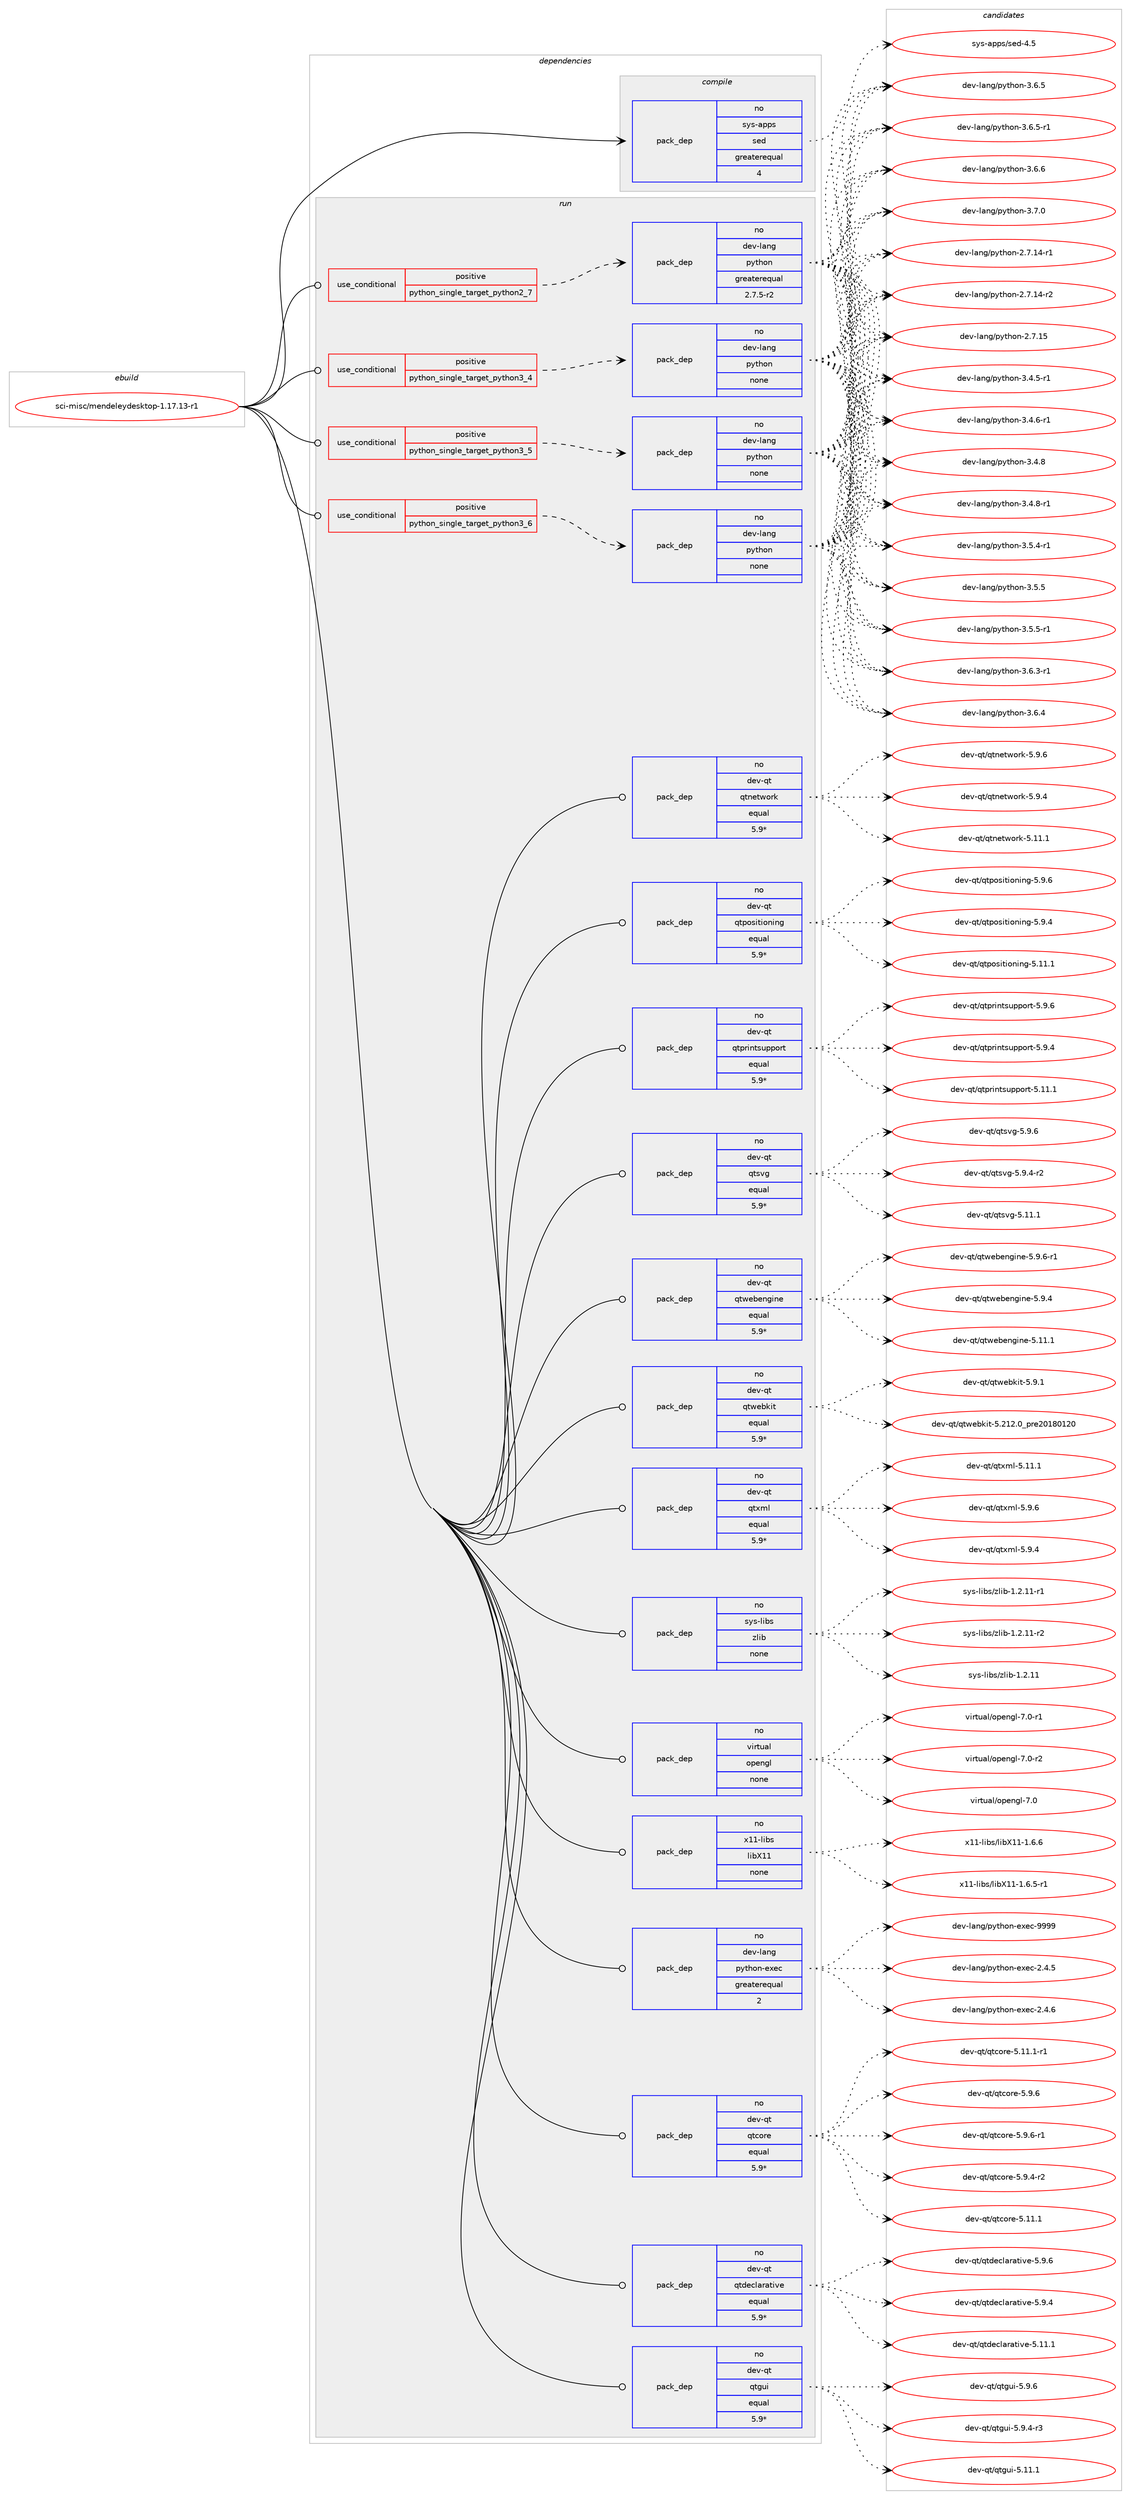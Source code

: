 digraph prolog {

# *************
# Graph options
# *************

newrank=true;
concentrate=true;
compound=true;
graph [rankdir=LR,fontname=Helvetica,fontsize=10,ranksep=1.5];#, ranksep=2.5, nodesep=0.2];
edge  [arrowhead=vee];
node  [fontname=Helvetica,fontsize=10];

# **********
# The ebuild
# **********

subgraph cluster_leftcol {
color=gray;
rank=same;
label=<<i>ebuild</i>>;
id [label="sci-misc/mendeleydesktop-1.17.13-r1", color=red, width=4, href="../sci-misc/mendeleydesktop-1.17.13-r1.svg"];
}

# ****************
# The dependencies
# ****************

subgraph cluster_midcol {
color=gray;
label=<<i>dependencies</i>>;
subgraph cluster_compile {
fillcolor="#eeeeee";
style=filled;
label=<<i>compile</i>>;
subgraph pack10387 {
dependency15198 [label=<<TABLE BORDER="0" CELLBORDER="1" CELLSPACING="0" CELLPADDING="4" WIDTH="220"><TR><TD ROWSPAN="6" CELLPADDING="30">pack_dep</TD></TR><TR><TD WIDTH="110">no</TD></TR><TR><TD>sys-apps</TD></TR><TR><TD>sed</TD></TR><TR><TD>greaterequal</TD></TR><TR><TD>4</TD></TR></TABLE>>, shape=none, color=blue];
}
id:e -> dependency15198:w [weight=20,style="solid",arrowhead="vee"];
}
subgraph cluster_compileandrun {
fillcolor="#eeeeee";
style=filled;
label=<<i>compile and run</i>>;
}
subgraph cluster_run {
fillcolor="#eeeeee";
style=filled;
label=<<i>run</i>>;
subgraph cond4554 {
dependency15199 [label=<<TABLE BORDER="0" CELLBORDER="1" CELLSPACING="0" CELLPADDING="4"><TR><TD ROWSPAN="3" CELLPADDING="10">use_conditional</TD></TR><TR><TD>positive</TD></TR><TR><TD>python_single_target_python2_7</TD></TR></TABLE>>, shape=none, color=red];
subgraph pack10388 {
dependency15200 [label=<<TABLE BORDER="0" CELLBORDER="1" CELLSPACING="0" CELLPADDING="4" WIDTH="220"><TR><TD ROWSPAN="6" CELLPADDING="30">pack_dep</TD></TR><TR><TD WIDTH="110">no</TD></TR><TR><TD>dev-lang</TD></TR><TR><TD>python</TD></TR><TR><TD>greaterequal</TD></TR><TR><TD>2.7.5-r2</TD></TR></TABLE>>, shape=none, color=blue];
}
dependency15199:e -> dependency15200:w [weight=20,style="dashed",arrowhead="vee"];
}
id:e -> dependency15199:w [weight=20,style="solid",arrowhead="odot"];
subgraph cond4555 {
dependency15201 [label=<<TABLE BORDER="0" CELLBORDER="1" CELLSPACING="0" CELLPADDING="4"><TR><TD ROWSPAN="3" CELLPADDING="10">use_conditional</TD></TR><TR><TD>positive</TD></TR><TR><TD>python_single_target_python3_4</TD></TR></TABLE>>, shape=none, color=red];
subgraph pack10389 {
dependency15202 [label=<<TABLE BORDER="0" CELLBORDER="1" CELLSPACING="0" CELLPADDING="4" WIDTH="220"><TR><TD ROWSPAN="6" CELLPADDING="30">pack_dep</TD></TR><TR><TD WIDTH="110">no</TD></TR><TR><TD>dev-lang</TD></TR><TR><TD>python</TD></TR><TR><TD>none</TD></TR><TR><TD></TD></TR></TABLE>>, shape=none, color=blue];
}
dependency15201:e -> dependency15202:w [weight=20,style="dashed",arrowhead="vee"];
}
id:e -> dependency15201:w [weight=20,style="solid",arrowhead="odot"];
subgraph cond4556 {
dependency15203 [label=<<TABLE BORDER="0" CELLBORDER="1" CELLSPACING="0" CELLPADDING="4"><TR><TD ROWSPAN="3" CELLPADDING="10">use_conditional</TD></TR><TR><TD>positive</TD></TR><TR><TD>python_single_target_python3_5</TD></TR></TABLE>>, shape=none, color=red];
subgraph pack10390 {
dependency15204 [label=<<TABLE BORDER="0" CELLBORDER="1" CELLSPACING="0" CELLPADDING="4" WIDTH="220"><TR><TD ROWSPAN="6" CELLPADDING="30">pack_dep</TD></TR><TR><TD WIDTH="110">no</TD></TR><TR><TD>dev-lang</TD></TR><TR><TD>python</TD></TR><TR><TD>none</TD></TR><TR><TD></TD></TR></TABLE>>, shape=none, color=blue];
}
dependency15203:e -> dependency15204:w [weight=20,style="dashed",arrowhead="vee"];
}
id:e -> dependency15203:w [weight=20,style="solid",arrowhead="odot"];
subgraph cond4557 {
dependency15205 [label=<<TABLE BORDER="0" CELLBORDER="1" CELLSPACING="0" CELLPADDING="4"><TR><TD ROWSPAN="3" CELLPADDING="10">use_conditional</TD></TR><TR><TD>positive</TD></TR><TR><TD>python_single_target_python3_6</TD></TR></TABLE>>, shape=none, color=red];
subgraph pack10391 {
dependency15206 [label=<<TABLE BORDER="0" CELLBORDER="1" CELLSPACING="0" CELLPADDING="4" WIDTH="220"><TR><TD ROWSPAN="6" CELLPADDING="30">pack_dep</TD></TR><TR><TD WIDTH="110">no</TD></TR><TR><TD>dev-lang</TD></TR><TR><TD>python</TD></TR><TR><TD>none</TD></TR><TR><TD></TD></TR></TABLE>>, shape=none, color=blue];
}
dependency15205:e -> dependency15206:w [weight=20,style="dashed",arrowhead="vee"];
}
id:e -> dependency15205:w [weight=20,style="solid",arrowhead="odot"];
subgraph pack10392 {
dependency15207 [label=<<TABLE BORDER="0" CELLBORDER="1" CELLSPACING="0" CELLPADDING="4" WIDTH="220"><TR><TD ROWSPAN="6" CELLPADDING="30">pack_dep</TD></TR><TR><TD WIDTH="110">no</TD></TR><TR><TD>dev-lang</TD></TR><TR><TD>python-exec</TD></TR><TR><TD>greaterequal</TD></TR><TR><TD>2</TD></TR></TABLE>>, shape=none, color=blue];
}
id:e -> dependency15207:w [weight=20,style="solid",arrowhead="odot"];
subgraph pack10393 {
dependency15208 [label=<<TABLE BORDER="0" CELLBORDER="1" CELLSPACING="0" CELLPADDING="4" WIDTH="220"><TR><TD ROWSPAN="6" CELLPADDING="30">pack_dep</TD></TR><TR><TD WIDTH="110">no</TD></TR><TR><TD>dev-qt</TD></TR><TR><TD>qtcore</TD></TR><TR><TD>equal</TD></TR><TR><TD>5.9*</TD></TR></TABLE>>, shape=none, color=blue];
}
id:e -> dependency15208:w [weight=20,style="solid",arrowhead="odot"];
subgraph pack10394 {
dependency15209 [label=<<TABLE BORDER="0" CELLBORDER="1" CELLSPACING="0" CELLPADDING="4" WIDTH="220"><TR><TD ROWSPAN="6" CELLPADDING="30">pack_dep</TD></TR><TR><TD WIDTH="110">no</TD></TR><TR><TD>dev-qt</TD></TR><TR><TD>qtdeclarative</TD></TR><TR><TD>equal</TD></TR><TR><TD>5.9*</TD></TR></TABLE>>, shape=none, color=blue];
}
id:e -> dependency15209:w [weight=20,style="solid",arrowhead="odot"];
subgraph pack10395 {
dependency15210 [label=<<TABLE BORDER="0" CELLBORDER="1" CELLSPACING="0" CELLPADDING="4" WIDTH="220"><TR><TD ROWSPAN="6" CELLPADDING="30">pack_dep</TD></TR><TR><TD WIDTH="110">no</TD></TR><TR><TD>dev-qt</TD></TR><TR><TD>qtgui</TD></TR><TR><TD>equal</TD></TR><TR><TD>5.9*</TD></TR></TABLE>>, shape=none, color=blue];
}
id:e -> dependency15210:w [weight=20,style="solid",arrowhead="odot"];
subgraph pack10396 {
dependency15211 [label=<<TABLE BORDER="0" CELLBORDER="1" CELLSPACING="0" CELLPADDING="4" WIDTH="220"><TR><TD ROWSPAN="6" CELLPADDING="30">pack_dep</TD></TR><TR><TD WIDTH="110">no</TD></TR><TR><TD>dev-qt</TD></TR><TR><TD>qtnetwork</TD></TR><TR><TD>equal</TD></TR><TR><TD>5.9*</TD></TR></TABLE>>, shape=none, color=blue];
}
id:e -> dependency15211:w [weight=20,style="solid",arrowhead="odot"];
subgraph pack10397 {
dependency15212 [label=<<TABLE BORDER="0" CELLBORDER="1" CELLSPACING="0" CELLPADDING="4" WIDTH="220"><TR><TD ROWSPAN="6" CELLPADDING="30">pack_dep</TD></TR><TR><TD WIDTH="110">no</TD></TR><TR><TD>dev-qt</TD></TR><TR><TD>qtpositioning</TD></TR><TR><TD>equal</TD></TR><TR><TD>5.9*</TD></TR></TABLE>>, shape=none, color=blue];
}
id:e -> dependency15212:w [weight=20,style="solid",arrowhead="odot"];
subgraph pack10398 {
dependency15213 [label=<<TABLE BORDER="0" CELLBORDER="1" CELLSPACING="0" CELLPADDING="4" WIDTH="220"><TR><TD ROWSPAN="6" CELLPADDING="30">pack_dep</TD></TR><TR><TD WIDTH="110">no</TD></TR><TR><TD>dev-qt</TD></TR><TR><TD>qtprintsupport</TD></TR><TR><TD>equal</TD></TR><TR><TD>5.9*</TD></TR></TABLE>>, shape=none, color=blue];
}
id:e -> dependency15213:w [weight=20,style="solid",arrowhead="odot"];
subgraph pack10399 {
dependency15214 [label=<<TABLE BORDER="0" CELLBORDER="1" CELLSPACING="0" CELLPADDING="4" WIDTH="220"><TR><TD ROWSPAN="6" CELLPADDING="30">pack_dep</TD></TR><TR><TD WIDTH="110">no</TD></TR><TR><TD>dev-qt</TD></TR><TR><TD>qtsvg</TD></TR><TR><TD>equal</TD></TR><TR><TD>5.9*</TD></TR></TABLE>>, shape=none, color=blue];
}
id:e -> dependency15214:w [weight=20,style="solid",arrowhead="odot"];
subgraph pack10400 {
dependency15215 [label=<<TABLE BORDER="0" CELLBORDER="1" CELLSPACING="0" CELLPADDING="4" WIDTH="220"><TR><TD ROWSPAN="6" CELLPADDING="30">pack_dep</TD></TR><TR><TD WIDTH="110">no</TD></TR><TR><TD>dev-qt</TD></TR><TR><TD>qtwebengine</TD></TR><TR><TD>equal</TD></TR><TR><TD>5.9*</TD></TR></TABLE>>, shape=none, color=blue];
}
id:e -> dependency15215:w [weight=20,style="solid",arrowhead="odot"];
subgraph pack10401 {
dependency15216 [label=<<TABLE BORDER="0" CELLBORDER="1" CELLSPACING="0" CELLPADDING="4" WIDTH="220"><TR><TD ROWSPAN="6" CELLPADDING="30">pack_dep</TD></TR><TR><TD WIDTH="110">no</TD></TR><TR><TD>dev-qt</TD></TR><TR><TD>qtwebkit</TD></TR><TR><TD>equal</TD></TR><TR><TD>5.9*</TD></TR></TABLE>>, shape=none, color=blue];
}
id:e -> dependency15216:w [weight=20,style="solid",arrowhead="odot"];
subgraph pack10402 {
dependency15217 [label=<<TABLE BORDER="0" CELLBORDER="1" CELLSPACING="0" CELLPADDING="4" WIDTH="220"><TR><TD ROWSPAN="6" CELLPADDING="30">pack_dep</TD></TR><TR><TD WIDTH="110">no</TD></TR><TR><TD>dev-qt</TD></TR><TR><TD>qtxml</TD></TR><TR><TD>equal</TD></TR><TR><TD>5.9*</TD></TR></TABLE>>, shape=none, color=blue];
}
id:e -> dependency15217:w [weight=20,style="solid",arrowhead="odot"];
subgraph pack10403 {
dependency15218 [label=<<TABLE BORDER="0" CELLBORDER="1" CELLSPACING="0" CELLPADDING="4" WIDTH="220"><TR><TD ROWSPAN="6" CELLPADDING="30">pack_dep</TD></TR><TR><TD WIDTH="110">no</TD></TR><TR><TD>sys-libs</TD></TR><TR><TD>zlib</TD></TR><TR><TD>none</TD></TR><TR><TD></TD></TR></TABLE>>, shape=none, color=blue];
}
id:e -> dependency15218:w [weight=20,style="solid",arrowhead="odot"];
subgraph pack10404 {
dependency15219 [label=<<TABLE BORDER="0" CELLBORDER="1" CELLSPACING="0" CELLPADDING="4" WIDTH="220"><TR><TD ROWSPAN="6" CELLPADDING="30">pack_dep</TD></TR><TR><TD WIDTH="110">no</TD></TR><TR><TD>virtual</TD></TR><TR><TD>opengl</TD></TR><TR><TD>none</TD></TR><TR><TD></TD></TR></TABLE>>, shape=none, color=blue];
}
id:e -> dependency15219:w [weight=20,style="solid",arrowhead="odot"];
subgraph pack10405 {
dependency15220 [label=<<TABLE BORDER="0" CELLBORDER="1" CELLSPACING="0" CELLPADDING="4" WIDTH="220"><TR><TD ROWSPAN="6" CELLPADDING="30">pack_dep</TD></TR><TR><TD WIDTH="110">no</TD></TR><TR><TD>x11-libs</TD></TR><TR><TD>libX11</TD></TR><TR><TD>none</TD></TR><TR><TD></TD></TR></TABLE>>, shape=none, color=blue];
}
id:e -> dependency15220:w [weight=20,style="solid",arrowhead="odot"];
}
}

# **************
# The candidates
# **************

subgraph cluster_choices {
rank=same;
color=gray;
label=<<i>candidates</i>>;

subgraph choice10387 {
color=black;
nodesep=1;
choice11512111545971121121154711510110045524653 [label="sys-apps/sed-4.5", color=red, width=4,href="../sys-apps/sed-4.5.svg"];
dependency15198:e -> choice11512111545971121121154711510110045524653:w [style=dotted,weight="100"];
}
subgraph choice10388 {
color=black;
nodesep=1;
choice100101118451089711010347112121116104111110455046554649524511449 [label="dev-lang/python-2.7.14-r1", color=red, width=4,href="../dev-lang/python-2.7.14-r1.svg"];
choice100101118451089711010347112121116104111110455046554649524511450 [label="dev-lang/python-2.7.14-r2", color=red, width=4,href="../dev-lang/python-2.7.14-r2.svg"];
choice10010111845108971101034711212111610411111045504655464953 [label="dev-lang/python-2.7.15", color=red, width=4,href="../dev-lang/python-2.7.15.svg"];
choice1001011184510897110103471121211161041111104551465246534511449 [label="dev-lang/python-3.4.5-r1", color=red, width=4,href="../dev-lang/python-3.4.5-r1.svg"];
choice1001011184510897110103471121211161041111104551465246544511449 [label="dev-lang/python-3.4.6-r1", color=red, width=4,href="../dev-lang/python-3.4.6-r1.svg"];
choice100101118451089711010347112121116104111110455146524656 [label="dev-lang/python-3.4.8", color=red, width=4,href="../dev-lang/python-3.4.8.svg"];
choice1001011184510897110103471121211161041111104551465246564511449 [label="dev-lang/python-3.4.8-r1", color=red, width=4,href="../dev-lang/python-3.4.8-r1.svg"];
choice1001011184510897110103471121211161041111104551465346524511449 [label="dev-lang/python-3.5.4-r1", color=red, width=4,href="../dev-lang/python-3.5.4-r1.svg"];
choice100101118451089711010347112121116104111110455146534653 [label="dev-lang/python-3.5.5", color=red, width=4,href="../dev-lang/python-3.5.5.svg"];
choice1001011184510897110103471121211161041111104551465346534511449 [label="dev-lang/python-3.5.5-r1", color=red, width=4,href="../dev-lang/python-3.5.5-r1.svg"];
choice1001011184510897110103471121211161041111104551465446514511449 [label="dev-lang/python-3.6.3-r1", color=red, width=4,href="../dev-lang/python-3.6.3-r1.svg"];
choice100101118451089711010347112121116104111110455146544652 [label="dev-lang/python-3.6.4", color=red, width=4,href="../dev-lang/python-3.6.4.svg"];
choice100101118451089711010347112121116104111110455146544653 [label="dev-lang/python-3.6.5", color=red, width=4,href="../dev-lang/python-3.6.5.svg"];
choice1001011184510897110103471121211161041111104551465446534511449 [label="dev-lang/python-3.6.5-r1", color=red, width=4,href="../dev-lang/python-3.6.5-r1.svg"];
choice100101118451089711010347112121116104111110455146544654 [label="dev-lang/python-3.6.6", color=red, width=4,href="../dev-lang/python-3.6.6.svg"];
choice100101118451089711010347112121116104111110455146554648 [label="dev-lang/python-3.7.0", color=red, width=4,href="../dev-lang/python-3.7.0.svg"];
dependency15200:e -> choice100101118451089711010347112121116104111110455046554649524511449:w [style=dotted,weight="100"];
dependency15200:e -> choice100101118451089711010347112121116104111110455046554649524511450:w [style=dotted,weight="100"];
dependency15200:e -> choice10010111845108971101034711212111610411111045504655464953:w [style=dotted,weight="100"];
dependency15200:e -> choice1001011184510897110103471121211161041111104551465246534511449:w [style=dotted,weight="100"];
dependency15200:e -> choice1001011184510897110103471121211161041111104551465246544511449:w [style=dotted,weight="100"];
dependency15200:e -> choice100101118451089711010347112121116104111110455146524656:w [style=dotted,weight="100"];
dependency15200:e -> choice1001011184510897110103471121211161041111104551465246564511449:w [style=dotted,weight="100"];
dependency15200:e -> choice1001011184510897110103471121211161041111104551465346524511449:w [style=dotted,weight="100"];
dependency15200:e -> choice100101118451089711010347112121116104111110455146534653:w [style=dotted,weight="100"];
dependency15200:e -> choice1001011184510897110103471121211161041111104551465346534511449:w [style=dotted,weight="100"];
dependency15200:e -> choice1001011184510897110103471121211161041111104551465446514511449:w [style=dotted,weight="100"];
dependency15200:e -> choice100101118451089711010347112121116104111110455146544652:w [style=dotted,weight="100"];
dependency15200:e -> choice100101118451089711010347112121116104111110455146544653:w [style=dotted,weight="100"];
dependency15200:e -> choice1001011184510897110103471121211161041111104551465446534511449:w [style=dotted,weight="100"];
dependency15200:e -> choice100101118451089711010347112121116104111110455146544654:w [style=dotted,weight="100"];
dependency15200:e -> choice100101118451089711010347112121116104111110455146554648:w [style=dotted,weight="100"];
}
subgraph choice10389 {
color=black;
nodesep=1;
choice100101118451089711010347112121116104111110455046554649524511449 [label="dev-lang/python-2.7.14-r1", color=red, width=4,href="../dev-lang/python-2.7.14-r1.svg"];
choice100101118451089711010347112121116104111110455046554649524511450 [label="dev-lang/python-2.7.14-r2", color=red, width=4,href="../dev-lang/python-2.7.14-r2.svg"];
choice10010111845108971101034711212111610411111045504655464953 [label="dev-lang/python-2.7.15", color=red, width=4,href="../dev-lang/python-2.7.15.svg"];
choice1001011184510897110103471121211161041111104551465246534511449 [label="dev-lang/python-3.4.5-r1", color=red, width=4,href="../dev-lang/python-3.4.5-r1.svg"];
choice1001011184510897110103471121211161041111104551465246544511449 [label="dev-lang/python-3.4.6-r1", color=red, width=4,href="../dev-lang/python-3.4.6-r1.svg"];
choice100101118451089711010347112121116104111110455146524656 [label="dev-lang/python-3.4.8", color=red, width=4,href="../dev-lang/python-3.4.8.svg"];
choice1001011184510897110103471121211161041111104551465246564511449 [label="dev-lang/python-3.4.8-r1", color=red, width=4,href="../dev-lang/python-3.4.8-r1.svg"];
choice1001011184510897110103471121211161041111104551465346524511449 [label="dev-lang/python-3.5.4-r1", color=red, width=4,href="../dev-lang/python-3.5.4-r1.svg"];
choice100101118451089711010347112121116104111110455146534653 [label="dev-lang/python-3.5.5", color=red, width=4,href="../dev-lang/python-3.5.5.svg"];
choice1001011184510897110103471121211161041111104551465346534511449 [label="dev-lang/python-3.5.5-r1", color=red, width=4,href="../dev-lang/python-3.5.5-r1.svg"];
choice1001011184510897110103471121211161041111104551465446514511449 [label="dev-lang/python-3.6.3-r1", color=red, width=4,href="../dev-lang/python-3.6.3-r1.svg"];
choice100101118451089711010347112121116104111110455146544652 [label="dev-lang/python-3.6.4", color=red, width=4,href="../dev-lang/python-3.6.4.svg"];
choice100101118451089711010347112121116104111110455146544653 [label="dev-lang/python-3.6.5", color=red, width=4,href="../dev-lang/python-3.6.5.svg"];
choice1001011184510897110103471121211161041111104551465446534511449 [label="dev-lang/python-3.6.5-r1", color=red, width=4,href="../dev-lang/python-3.6.5-r1.svg"];
choice100101118451089711010347112121116104111110455146544654 [label="dev-lang/python-3.6.6", color=red, width=4,href="../dev-lang/python-3.6.6.svg"];
choice100101118451089711010347112121116104111110455146554648 [label="dev-lang/python-3.7.0", color=red, width=4,href="../dev-lang/python-3.7.0.svg"];
dependency15202:e -> choice100101118451089711010347112121116104111110455046554649524511449:w [style=dotted,weight="100"];
dependency15202:e -> choice100101118451089711010347112121116104111110455046554649524511450:w [style=dotted,weight="100"];
dependency15202:e -> choice10010111845108971101034711212111610411111045504655464953:w [style=dotted,weight="100"];
dependency15202:e -> choice1001011184510897110103471121211161041111104551465246534511449:w [style=dotted,weight="100"];
dependency15202:e -> choice1001011184510897110103471121211161041111104551465246544511449:w [style=dotted,weight="100"];
dependency15202:e -> choice100101118451089711010347112121116104111110455146524656:w [style=dotted,weight="100"];
dependency15202:e -> choice1001011184510897110103471121211161041111104551465246564511449:w [style=dotted,weight="100"];
dependency15202:e -> choice1001011184510897110103471121211161041111104551465346524511449:w [style=dotted,weight="100"];
dependency15202:e -> choice100101118451089711010347112121116104111110455146534653:w [style=dotted,weight="100"];
dependency15202:e -> choice1001011184510897110103471121211161041111104551465346534511449:w [style=dotted,weight="100"];
dependency15202:e -> choice1001011184510897110103471121211161041111104551465446514511449:w [style=dotted,weight="100"];
dependency15202:e -> choice100101118451089711010347112121116104111110455146544652:w [style=dotted,weight="100"];
dependency15202:e -> choice100101118451089711010347112121116104111110455146544653:w [style=dotted,weight="100"];
dependency15202:e -> choice1001011184510897110103471121211161041111104551465446534511449:w [style=dotted,weight="100"];
dependency15202:e -> choice100101118451089711010347112121116104111110455146544654:w [style=dotted,weight="100"];
dependency15202:e -> choice100101118451089711010347112121116104111110455146554648:w [style=dotted,weight="100"];
}
subgraph choice10390 {
color=black;
nodesep=1;
choice100101118451089711010347112121116104111110455046554649524511449 [label="dev-lang/python-2.7.14-r1", color=red, width=4,href="../dev-lang/python-2.7.14-r1.svg"];
choice100101118451089711010347112121116104111110455046554649524511450 [label="dev-lang/python-2.7.14-r2", color=red, width=4,href="../dev-lang/python-2.7.14-r2.svg"];
choice10010111845108971101034711212111610411111045504655464953 [label="dev-lang/python-2.7.15", color=red, width=4,href="../dev-lang/python-2.7.15.svg"];
choice1001011184510897110103471121211161041111104551465246534511449 [label="dev-lang/python-3.4.5-r1", color=red, width=4,href="../dev-lang/python-3.4.5-r1.svg"];
choice1001011184510897110103471121211161041111104551465246544511449 [label="dev-lang/python-3.4.6-r1", color=red, width=4,href="../dev-lang/python-3.4.6-r1.svg"];
choice100101118451089711010347112121116104111110455146524656 [label="dev-lang/python-3.4.8", color=red, width=4,href="../dev-lang/python-3.4.8.svg"];
choice1001011184510897110103471121211161041111104551465246564511449 [label="dev-lang/python-3.4.8-r1", color=red, width=4,href="../dev-lang/python-3.4.8-r1.svg"];
choice1001011184510897110103471121211161041111104551465346524511449 [label="dev-lang/python-3.5.4-r1", color=red, width=4,href="../dev-lang/python-3.5.4-r1.svg"];
choice100101118451089711010347112121116104111110455146534653 [label="dev-lang/python-3.5.5", color=red, width=4,href="../dev-lang/python-3.5.5.svg"];
choice1001011184510897110103471121211161041111104551465346534511449 [label="dev-lang/python-3.5.5-r1", color=red, width=4,href="../dev-lang/python-3.5.5-r1.svg"];
choice1001011184510897110103471121211161041111104551465446514511449 [label="dev-lang/python-3.6.3-r1", color=red, width=4,href="../dev-lang/python-3.6.3-r1.svg"];
choice100101118451089711010347112121116104111110455146544652 [label="dev-lang/python-3.6.4", color=red, width=4,href="../dev-lang/python-3.6.4.svg"];
choice100101118451089711010347112121116104111110455146544653 [label="dev-lang/python-3.6.5", color=red, width=4,href="../dev-lang/python-3.6.5.svg"];
choice1001011184510897110103471121211161041111104551465446534511449 [label="dev-lang/python-3.6.5-r1", color=red, width=4,href="../dev-lang/python-3.6.5-r1.svg"];
choice100101118451089711010347112121116104111110455146544654 [label="dev-lang/python-3.6.6", color=red, width=4,href="../dev-lang/python-3.6.6.svg"];
choice100101118451089711010347112121116104111110455146554648 [label="dev-lang/python-3.7.0", color=red, width=4,href="../dev-lang/python-3.7.0.svg"];
dependency15204:e -> choice100101118451089711010347112121116104111110455046554649524511449:w [style=dotted,weight="100"];
dependency15204:e -> choice100101118451089711010347112121116104111110455046554649524511450:w [style=dotted,weight="100"];
dependency15204:e -> choice10010111845108971101034711212111610411111045504655464953:w [style=dotted,weight="100"];
dependency15204:e -> choice1001011184510897110103471121211161041111104551465246534511449:w [style=dotted,weight="100"];
dependency15204:e -> choice1001011184510897110103471121211161041111104551465246544511449:w [style=dotted,weight="100"];
dependency15204:e -> choice100101118451089711010347112121116104111110455146524656:w [style=dotted,weight="100"];
dependency15204:e -> choice1001011184510897110103471121211161041111104551465246564511449:w [style=dotted,weight="100"];
dependency15204:e -> choice1001011184510897110103471121211161041111104551465346524511449:w [style=dotted,weight="100"];
dependency15204:e -> choice100101118451089711010347112121116104111110455146534653:w [style=dotted,weight="100"];
dependency15204:e -> choice1001011184510897110103471121211161041111104551465346534511449:w [style=dotted,weight="100"];
dependency15204:e -> choice1001011184510897110103471121211161041111104551465446514511449:w [style=dotted,weight="100"];
dependency15204:e -> choice100101118451089711010347112121116104111110455146544652:w [style=dotted,weight="100"];
dependency15204:e -> choice100101118451089711010347112121116104111110455146544653:w [style=dotted,weight="100"];
dependency15204:e -> choice1001011184510897110103471121211161041111104551465446534511449:w [style=dotted,weight="100"];
dependency15204:e -> choice100101118451089711010347112121116104111110455146544654:w [style=dotted,weight="100"];
dependency15204:e -> choice100101118451089711010347112121116104111110455146554648:w [style=dotted,weight="100"];
}
subgraph choice10391 {
color=black;
nodesep=1;
choice100101118451089711010347112121116104111110455046554649524511449 [label="dev-lang/python-2.7.14-r1", color=red, width=4,href="../dev-lang/python-2.7.14-r1.svg"];
choice100101118451089711010347112121116104111110455046554649524511450 [label="dev-lang/python-2.7.14-r2", color=red, width=4,href="../dev-lang/python-2.7.14-r2.svg"];
choice10010111845108971101034711212111610411111045504655464953 [label="dev-lang/python-2.7.15", color=red, width=4,href="../dev-lang/python-2.7.15.svg"];
choice1001011184510897110103471121211161041111104551465246534511449 [label="dev-lang/python-3.4.5-r1", color=red, width=4,href="../dev-lang/python-3.4.5-r1.svg"];
choice1001011184510897110103471121211161041111104551465246544511449 [label="dev-lang/python-3.4.6-r1", color=red, width=4,href="../dev-lang/python-3.4.6-r1.svg"];
choice100101118451089711010347112121116104111110455146524656 [label="dev-lang/python-3.4.8", color=red, width=4,href="../dev-lang/python-3.4.8.svg"];
choice1001011184510897110103471121211161041111104551465246564511449 [label="dev-lang/python-3.4.8-r1", color=red, width=4,href="../dev-lang/python-3.4.8-r1.svg"];
choice1001011184510897110103471121211161041111104551465346524511449 [label="dev-lang/python-3.5.4-r1", color=red, width=4,href="../dev-lang/python-3.5.4-r1.svg"];
choice100101118451089711010347112121116104111110455146534653 [label="dev-lang/python-3.5.5", color=red, width=4,href="../dev-lang/python-3.5.5.svg"];
choice1001011184510897110103471121211161041111104551465346534511449 [label="dev-lang/python-3.5.5-r1", color=red, width=4,href="../dev-lang/python-3.5.5-r1.svg"];
choice1001011184510897110103471121211161041111104551465446514511449 [label="dev-lang/python-3.6.3-r1", color=red, width=4,href="../dev-lang/python-3.6.3-r1.svg"];
choice100101118451089711010347112121116104111110455146544652 [label="dev-lang/python-3.6.4", color=red, width=4,href="../dev-lang/python-3.6.4.svg"];
choice100101118451089711010347112121116104111110455146544653 [label="dev-lang/python-3.6.5", color=red, width=4,href="../dev-lang/python-3.6.5.svg"];
choice1001011184510897110103471121211161041111104551465446534511449 [label="dev-lang/python-3.6.5-r1", color=red, width=4,href="../dev-lang/python-3.6.5-r1.svg"];
choice100101118451089711010347112121116104111110455146544654 [label="dev-lang/python-3.6.6", color=red, width=4,href="../dev-lang/python-3.6.6.svg"];
choice100101118451089711010347112121116104111110455146554648 [label="dev-lang/python-3.7.0", color=red, width=4,href="../dev-lang/python-3.7.0.svg"];
dependency15206:e -> choice100101118451089711010347112121116104111110455046554649524511449:w [style=dotted,weight="100"];
dependency15206:e -> choice100101118451089711010347112121116104111110455046554649524511450:w [style=dotted,weight="100"];
dependency15206:e -> choice10010111845108971101034711212111610411111045504655464953:w [style=dotted,weight="100"];
dependency15206:e -> choice1001011184510897110103471121211161041111104551465246534511449:w [style=dotted,weight="100"];
dependency15206:e -> choice1001011184510897110103471121211161041111104551465246544511449:w [style=dotted,weight="100"];
dependency15206:e -> choice100101118451089711010347112121116104111110455146524656:w [style=dotted,weight="100"];
dependency15206:e -> choice1001011184510897110103471121211161041111104551465246564511449:w [style=dotted,weight="100"];
dependency15206:e -> choice1001011184510897110103471121211161041111104551465346524511449:w [style=dotted,weight="100"];
dependency15206:e -> choice100101118451089711010347112121116104111110455146534653:w [style=dotted,weight="100"];
dependency15206:e -> choice1001011184510897110103471121211161041111104551465346534511449:w [style=dotted,weight="100"];
dependency15206:e -> choice1001011184510897110103471121211161041111104551465446514511449:w [style=dotted,weight="100"];
dependency15206:e -> choice100101118451089711010347112121116104111110455146544652:w [style=dotted,weight="100"];
dependency15206:e -> choice100101118451089711010347112121116104111110455146544653:w [style=dotted,weight="100"];
dependency15206:e -> choice1001011184510897110103471121211161041111104551465446534511449:w [style=dotted,weight="100"];
dependency15206:e -> choice100101118451089711010347112121116104111110455146544654:w [style=dotted,weight="100"];
dependency15206:e -> choice100101118451089711010347112121116104111110455146554648:w [style=dotted,weight="100"];
}
subgraph choice10392 {
color=black;
nodesep=1;
choice1001011184510897110103471121211161041111104510112010199455046524653 [label="dev-lang/python-exec-2.4.5", color=red, width=4,href="../dev-lang/python-exec-2.4.5.svg"];
choice1001011184510897110103471121211161041111104510112010199455046524654 [label="dev-lang/python-exec-2.4.6", color=red, width=4,href="../dev-lang/python-exec-2.4.6.svg"];
choice10010111845108971101034711212111610411111045101120101994557575757 [label="dev-lang/python-exec-9999", color=red, width=4,href="../dev-lang/python-exec-9999.svg"];
dependency15207:e -> choice1001011184510897110103471121211161041111104510112010199455046524653:w [style=dotted,weight="100"];
dependency15207:e -> choice1001011184510897110103471121211161041111104510112010199455046524654:w [style=dotted,weight="100"];
dependency15207:e -> choice10010111845108971101034711212111610411111045101120101994557575757:w [style=dotted,weight="100"];
}
subgraph choice10393 {
color=black;
nodesep=1;
choice1001011184511311647113116991111141014553465746524511450 [label="dev-qt/qtcore-5.9.4-r2", color=red, width=4,href="../dev-qt/qtcore-5.9.4-r2.svg"];
choice10010111845113116471131169911111410145534649494649 [label="dev-qt/qtcore-5.11.1", color=red, width=4,href="../dev-qt/qtcore-5.11.1.svg"];
choice100101118451131164711311699111114101455346494946494511449 [label="dev-qt/qtcore-5.11.1-r1", color=red, width=4,href="../dev-qt/qtcore-5.11.1-r1.svg"];
choice100101118451131164711311699111114101455346574654 [label="dev-qt/qtcore-5.9.6", color=red, width=4,href="../dev-qt/qtcore-5.9.6.svg"];
choice1001011184511311647113116991111141014553465746544511449 [label="dev-qt/qtcore-5.9.6-r1", color=red, width=4,href="../dev-qt/qtcore-5.9.6-r1.svg"];
dependency15208:e -> choice1001011184511311647113116991111141014553465746524511450:w [style=dotted,weight="100"];
dependency15208:e -> choice10010111845113116471131169911111410145534649494649:w [style=dotted,weight="100"];
dependency15208:e -> choice100101118451131164711311699111114101455346494946494511449:w [style=dotted,weight="100"];
dependency15208:e -> choice100101118451131164711311699111114101455346574654:w [style=dotted,weight="100"];
dependency15208:e -> choice1001011184511311647113116991111141014553465746544511449:w [style=dotted,weight="100"];
}
subgraph choice10394 {
color=black;
nodesep=1;
choice1001011184511311647113116100101991089711497116105118101455346574652 [label="dev-qt/qtdeclarative-5.9.4", color=red, width=4,href="../dev-qt/qtdeclarative-5.9.4.svg"];
choice100101118451131164711311610010199108971149711610511810145534649494649 [label="dev-qt/qtdeclarative-5.11.1", color=red, width=4,href="../dev-qt/qtdeclarative-5.11.1.svg"];
choice1001011184511311647113116100101991089711497116105118101455346574654 [label="dev-qt/qtdeclarative-5.9.6", color=red, width=4,href="../dev-qt/qtdeclarative-5.9.6.svg"];
dependency15209:e -> choice1001011184511311647113116100101991089711497116105118101455346574652:w [style=dotted,weight="100"];
dependency15209:e -> choice100101118451131164711311610010199108971149711610511810145534649494649:w [style=dotted,weight="100"];
dependency15209:e -> choice1001011184511311647113116100101991089711497116105118101455346574654:w [style=dotted,weight="100"];
}
subgraph choice10395 {
color=black;
nodesep=1;
choice10010111845113116471131161031171054553465746524511451 [label="dev-qt/qtgui-5.9.4-r3", color=red, width=4,href="../dev-qt/qtgui-5.9.4-r3.svg"];
choice100101118451131164711311610311710545534649494649 [label="dev-qt/qtgui-5.11.1", color=red, width=4,href="../dev-qt/qtgui-5.11.1.svg"];
choice1001011184511311647113116103117105455346574654 [label="dev-qt/qtgui-5.9.6", color=red, width=4,href="../dev-qt/qtgui-5.9.6.svg"];
dependency15210:e -> choice10010111845113116471131161031171054553465746524511451:w [style=dotted,weight="100"];
dependency15210:e -> choice100101118451131164711311610311710545534649494649:w [style=dotted,weight="100"];
dependency15210:e -> choice1001011184511311647113116103117105455346574654:w [style=dotted,weight="100"];
}
subgraph choice10396 {
color=black;
nodesep=1;
choice1001011184511311647113116110101116119111114107455346574652 [label="dev-qt/qtnetwork-5.9.4", color=red, width=4,href="../dev-qt/qtnetwork-5.9.4.svg"];
choice100101118451131164711311611010111611911111410745534649494649 [label="dev-qt/qtnetwork-5.11.1", color=red, width=4,href="../dev-qt/qtnetwork-5.11.1.svg"];
choice1001011184511311647113116110101116119111114107455346574654 [label="dev-qt/qtnetwork-5.9.6", color=red, width=4,href="../dev-qt/qtnetwork-5.9.6.svg"];
dependency15211:e -> choice1001011184511311647113116110101116119111114107455346574652:w [style=dotted,weight="100"];
dependency15211:e -> choice100101118451131164711311611010111611911111410745534649494649:w [style=dotted,weight="100"];
dependency15211:e -> choice1001011184511311647113116110101116119111114107455346574654:w [style=dotted,weight="100"];
}
subgraph choice10397 {
color=black;
nodesep=1;
choice1001011184511311647113116112111115105116105111110105110103455346574652 [label="dev-qt/qtpositioning-5.9.4", color=red, width=4,href="../dev-qt/qtpositioning-5.9.4.svg"];
choice100101118451131164711311611211111510511610511111010511010345534649494649 [label="dev-qt/qtpositioning-5.11.1", color=red, width=4,href="../dev-qt/qtpositioning-5.11.1.svg"];
choice1001011184511311647113116112111115105116105111110105110103455346574654 [label="dev-qt/qtpositioning-5.9.6", color=red, width=4,href="../dev-qt/qtpositioning-5.9.6.svg"];
dependency15212:e -> choice1001011184511311647113116112111115105116105111110105110103455346574652:w [style=dotted,weight="100"];
dependency15212:e -> choice100101118451131164711311611211111510511610511111010511010345534649494649:w [style=dotted,weight="100"];
dependency15212:e -> choice1001011184511311647113116112111115105116105111110105110103455346574654:w [style=dotted,weight="100"];
}
subgraph choice10398 {
color=black;
nodesep=1;
choice1001011184511311647113116112114105110116115117112112111114116455346574652 [label="dev-qt/qtprintsupport-5.9.4", color=red, width=4,href="../dev-qt/qtprintsupport-5.9.4.svg"];
choice100101118451131164711311611211410511011611511711211211111411645534649494649 [label="dev-qt/qtprintsupport-5.11.1", color=red, width=4,href="../dev-qt/qtprintsupport-5.11.1.svg"];
choice1001011184511311647113116112114105110116115117112112111114116455346574654 [label="dev-qt/qtprintsupport-5.9.6", color=red, width=4,href="../dev-qt/qtprintsupport-5.9.6.svg"];
dependency15213:e -> choice1001011184511311647113116112114105110116115117112112111114116455346574652:w [style=dotted,weight="100"];
dependency15213:e -> choice100101118451131164711311611211410511011611511711211211111411645534649494649:w [style=dotted,weight="100"];
dependency15213:e -> choice1001011184511311647113116112114105110116115117112112111114116455346574654:w [style=dotted,weight="100"];
}
subgraph choice10399 {
color=black;
nodesep=1;
choice10010111845113116471131161151181034553465746524511450 [label="dev-qt/qtsvg-5.9.4-r2", color=red, width=4,href="../dev-qt/qtsvg-5.9.4-r2.svg"];
choice100101118451131164711311611511810345534649494649 [label="dev-qt/qtsvg-5.11.1", color=red, width=4,href="../dev-qt/qtsvg-5.11.1.svg"];
choice1001011184511311647113116115118103455346574654 [label="dev-qt/qtsvg-5.9.6", color=red, width=4,href="../dev-qt/qtsvg-5.9.6.svg"];
dependency15214:e -> choice10010111845113116471131161151181034553465746524511450:w [style=dotted,weight="100"];
dependency15214:e -> choice100101118451131164711311611511810345534649494649:w [style=dotted,weight="100"];
dependency15214:e -> choice1001011184511311647113116115118103455346574654:w [style=dotted,weight="100"];
}
subgraph choice10400 {
color=black;
nodesep=1;
choice100101118451131164711311611910198101110103105110101455346574652 [label="dev-qt/qtwebengine-5.9.4", color=red, width=4,href="../dev-qt/qtwebengine-5.9.4.svg"];
choice10010111845113116471131161191019810111010310511010145534649494649 [label="dev-qt/qtwebengine-5.11.1", color=red, width=4,href="../dev-qt/qtwebengine-5.11.1.svg"];
choice1001011184511311647113116119101981011101031051101014553465746544511449 [label="dev-qt/qtwebengine-5.9.6-r1", color=red, width=4,href="../dev-qt/qtwebengine-5.9.6-r1.svg"];
dependency15215:e -> choice100101118451131164711311611910198101110103105110101455346574652:w [style=dotted,weight="100"];
dependency15215:e -> choice10010111845113116471131161191019810111010310511010145534649494649:w [style=dotted,weight="100"];
dependency15215:e -> choice1001011184511311647113116119101981011101031051101014553465746544511449:w [style=dotted,weight="100"];
}
subgraph choice10401 {
color=black;
nodesep=1;
choice1001011184511311647113116119101981071051164553465049504648951121141015048495648495048 [label="dev-qt/qtwebkit-5.212.0_pre20180120", color=red, width=4,href="../dev-qt/qtwebkit-5.212.0_pre20180120.svg"];
choice100101118451131164711311611910198107105116455346574649 [label="dev-qt/qtwebkit-5.9.1", color=red, width=4,href="../dev-qt/qtwebkit-5.9.1.svg"];
dependency15216:e -> choice1001011184511311647113116119101981071051164553465049504648951121141015048495648495048:w [style=dotted,weight="100"];
dependency15216:e -> choice100101118451131164711311611910198107105116455346574649:w [style=dotted,weight="100"];
}
subgraph choice10402 {
color=black;
nodesep=1;
choice1001011184511311647113116120109108455346574652 [label="dev-qt/qtxml-5.9.4", color=red, width=4,href="../dev-qt/qtxml-5.9.4.svg"];
choice100101118451131164711311612010910845534649494649 [label="dev-qt/qtxml-5.11.1", color=red, width=4,href="../dev-qt/qtxml-5.11.1.svg"];
choice1001011184511311647113116120109108455346574654 [label="dev-qt/qtxml-5.9.6", color=red, width=4,href="../dev-qt/qtxml-5.9.6.svg"];
dependency15217:e -> choice1001011184511311647113116120109108455346574652:w [style=dotted,weight="100"];
dependency15217:e -> choice100101118451131164711311612010910845534649494649:w [style=dotted,weight="100"];
dependency15217:e -> choice1001011184511311647113116120109108455346574654:w [style=dotted,weight="100"];
}
subgraph choice10403 {
color=black;
nodesep=1;
choice1151211154510810598115471221081059845494650464949 [label="sys-libs/zlib-1.2.11", color=red, width=4,href="../sys-libs/zlib-1.2.11.svg"];
choice11512111545108105981154712210810598454946504649494511449 [label="sys-libs/zlib-1.2.11-r1", color=red, width=4,href="../sys-libs/zlib-1.2.11-r1.svg"];
choice11512111545108105981154712210810598454946504649494511450 [label="sys-libs/zlib-1.2.11-r2", color=red, width=4,href="../sys-libs/zlib-1.2.11-r2.svg"];
dependency15218:e -> choice1151211154510810598115471221081059845494650464949:w [style=dotted,weight="100"];
dependency15218:e -> choice11512111545108105981154712210810598454946504649494511449:w [style=dotted,weight="100"];
dependency15218:e -> choice11512111545108105981154712210810598454946504649494511450:w [style=dotted,weight="100"];
}
subgraph choice10404 {
color=black;
nodesep=1;
choice118105114116117971084711111210111010310845554648 [label="virtual/opengl-7.0", color=red, width=4,href="../virtual/opengl-7.0.svg"];
choice1181051141161179710847111112101110103108455546484511449 [label="virtual/opengl-7.0-r1", color=red, width=4,href="../virtual/opengl-7.0-r1.svg"];
choice1181051141161179710847111112101110103108455546484511450 [label="virtual/opengl-7.0-r2", color=red, width=4,href="../virtual/opengl-7.0-r2.svg"];
dependency15219:e -> choice118105114116117971084711111210111010310845554648:w [style=dotted,weight="100"];
dependency15219:e -> choice1181051141161179710847111112101110103108455546484511449:w [style=dotted,weight="100"];
dependency15219:e -> choice1181051141161179710847111112101110103108455546484511450:w [style=dotted,weight="100"];
}
subgraph choice10405 {
color=black;
nodesep=1;
choice1204949451081059811547108105988849494549465446534511449 [label="x11-libs/libX11-1.6.5-r1", color=red, width=4,href="../x11-libs/libX11-1.6.5-r1.svg"];
choice120494945108105981154710810598884949454946544654 [label="x11-libs/libX11-1.6.6", color=red, width=4,href="../x11-libs/libX11-1.6.6.svg"];
dependency15220:e -> choice1204949451081059811547108105988849494549465446534511449:w [style=dotted,weight="100"];
dependency15220:e -> choice120494945108105981154710810598884949454946544654:w [style=dotted,weight="100"];
}
}

}

